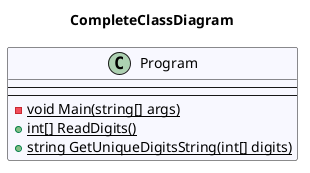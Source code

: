 @startuml CompleteClassDiagram
title CompleteClassDiagram
 class Program #GhostWhite {
---
---
- {static} void Main(string[] args)
+ {static} int[] ReadDigits()
+ {static} string GetUniqueDigitsString(int[] digits)
}
@enduml
